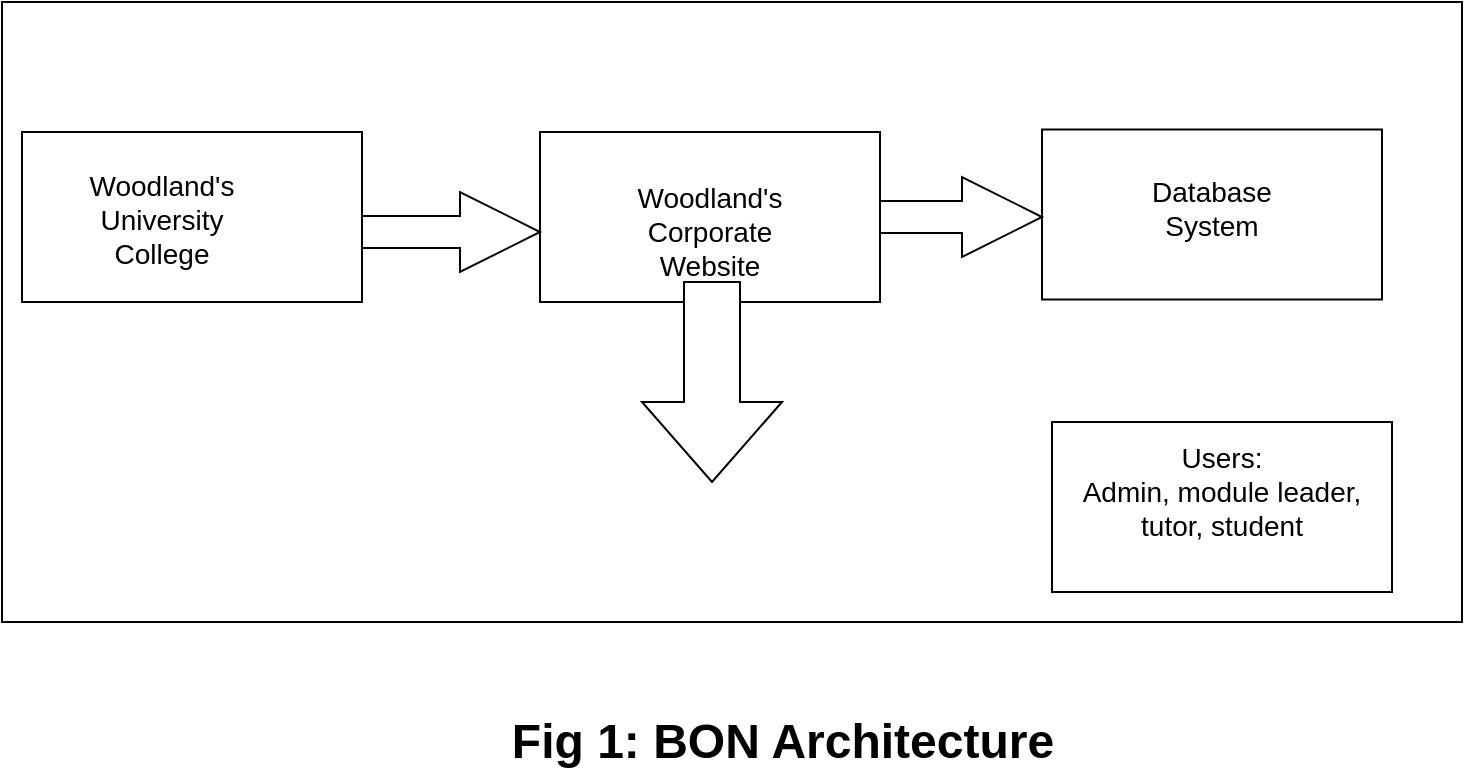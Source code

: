 <mxfile version="17.1.3" type="device"><diagram id="0-gEAa-G3y1ZdbahqPLG" name="Page-1"><mxGraphModel dx="1037" dy="571" grid="1" gridSize="10" guides="1" tooltips="1" connect="1" arrows="1" fold="1" page="1" pageScale="1" pageWidth="827" pageHeight="1169" math="0" shadow="0"><root><mxCell id="0"/><mxCell id="1" parent="0"/><mxCell id="kq9qR0zjjV75t2l5lRSZ-1" value="" style="rounded=0;whiteSpace=wrap;html=1;" vertex="1" parent="1"><mxGeometry x="60" y="160" width="730" height="310" as="geometry"/></mxCell><mxCell id="kq9qR0zjjV75t2l5lRSZ-2" value="" style="rounded=0;whiteSpace=wrap;html=1;" vertex="1" parent="1"><mxGeometry x="70" y="225" width="170" height="85" as="geometry"/></mxCell><mxCell id="kq9qR0zjjV75t2l5lRSZ-3" value="" style="rounded=0;whiteSpace=wrap;html=1;" vertex="1" parent="1"><mxGeometry x="329" y="225" width="170" height="85" as="geometry"/></mxCell><mxCell id="kq9qR0zjjV75t2l5lRSZ-4" value="" style="rounded=0;whiteSpace=wrap;html=1;" vertex="1" parent="1"><mxGeometry x="580" y="223.75" width="170" height="85" as="geometry"/></mxCell><mxCell id="kq9qR0zjjV75t2l5lRSZ-5" value="" style="rounded=0;whiteSpace=wrap;html=1;" vertex="1" parent="1"><mxGeometry x="585" y="370" width="170" height="85" as="geometry"/></mxCell><mxCell id="kq9qR0zjjV75t2l5lRSZ-6" value="&lt;font style=&quot;font-size: 14px&quot;&gt;Woodland's University College&lt;/font&gt;" style="text;html=1;strokeColor=none;fillColor=none;align=center;verticalAlign=middle;whiteSpace=wrap;rounded=0;" vertex="1" parent="1"><mxGeometry x="90" y="255" width="100" height="27.5" as="geometry"/></mxCell><mxCell id="kq9qR0zjjV75t2l5lRSZ-7" value="&lt;font style=&quot;font-size: 14px&quot;&gt;Woodland's Corporate Website&lt;/font&gt;" style="text;html=1;strokeColor=none;fillColor=none;align=center;verticalAlign=middle;whiteSpace=wrap;rounded=0;" vertex="1" parent="1"><mxGeometry x="369" y="260" width="90" height="30" as="geometry"/></mxCell><mxCell id="kq9qR0zjjV75t2l5lRSZ-8" value="&lt;span style=&quot;font-size: 14px&quot;&gt;Database System&lt;/span&gt;" style="text;html=1;strokeColor=none;fillColor=none;align=center;verticalAlign=middle;whiteSpace=wrap;rounded=0;" vertex="1" parent="1"><mxGeometry x="620" y="247.5" width="90" height="30" as="geometry"/></mxCell><mxCell id="kq9qR0zjjV75t2l5lRSZ-9" value="&lt;span style=&quot;font-size: 14px&quot;&gt;Users:&lt;br&gt;Admin, module leader, tutor, student&lt;br&gt;&lt;br&gt;&lt;/span&gt;" style="text;html=1;strokeColor=none;fillColor=none;align=center;verticalAlign=middle;whiteSpace=wrap;rounded=0;" vertex="1" parent="1"><mxGeometry x="590" y="397.5" width="160" height="30" as="geometry"/></mxCell><mxCell id="kq9qR0zjjV75t2l5lRSZ-15" value="" style="html=1;shadow=0;dashed=0;align=center;verticalAlign=middle;shape=mxgraph.arrows2.arrow;dy=0.6;dx=40;notch=0;fontSize=14;" vertex="1" parent="1"><mxGeometry x="240" y="255" width="89" height="40" as="geometry"/></mxCell><mxCell id="kq9qR0zjjV75t2l5lRSZ-16" value="" style="html=1;shadow=0;dashed=0;align=center;verticalAlign=middle;shape=mxgraph.arrows2.arrow;dy=0.6;dx=40;notch=0;fontSize=14;" vertex="1" parent="1"><mxGeometry x="499" y="247.5" width="81" height="40" as="geometry"/></mxCell><mxCell id="kq9qR0zjjV75t2l5lRSZ-17" value="" style="html=1;shadow=0;dashed=0;align=center;verticalAlign=middle;shape=mxgraph.arrows2.arrow;dy=0.6;dx=40;direction=south;notch=0;fontSize=14;" vertex="1" parent="1"><mxGeometry x="380" y="300" width="70" height="100" as="geometry"/></mxCell><mxCell id="kq9qR0zjjV75t2l5lRSZ-18" value="&lt;font style=&quot;font-size: 24px&quot;&gt;Fig 1: BON Architecture&lt;/font&gt;" style="text;strokeColor=none;fillColor=none;html=1;fontSize=24;fontStyle=1;verticalAlign=middle;align=center;" vertex="1" parent="1"><mxGeometry x="359" y="510" width="181" height="40" as="geometry"/></mxCell></root></mxGraphModel></diagram></mxfile>